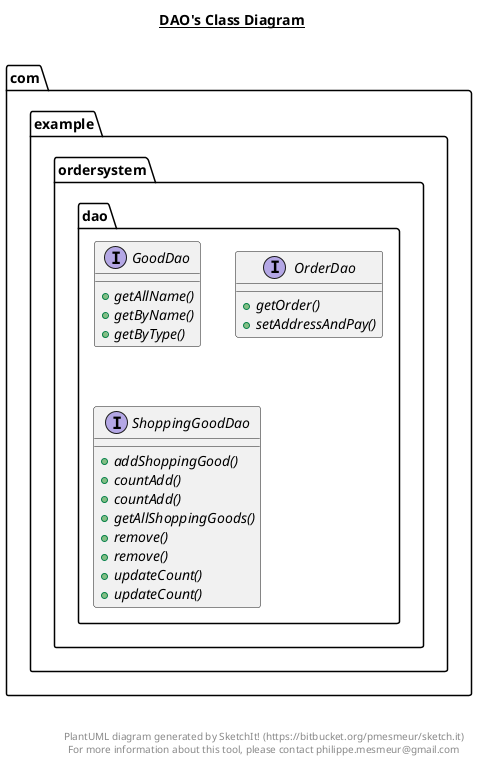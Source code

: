 @startuml

title __DAO's Class Diagram__\n

  namespace com.example.ordersystem {
    namespace dao {
      interface com.example.ordersystem.dao.GoodDao {
          {abstract} + getAllName()
          {abstract} + getByName()
          {abstract} + getByType()
      }
    }
  }
  

  namespace com.example.ordersystem {
    namespace dao {
      interface com.example.ordersystem.dao.OrderDao {
          {abstract} + getOrder()
          {abstract} + setAddressAndPay()
      }
    }
  }
  

  namespace com.example.ordersystem {
    namespace dao {
      interface com.example.ordersystem.dao.ShoppingGoodDao {
          {abstract} + addShoppingGood()
          {abstract} + countAdd()
          {abstract} + countAdd()
          {abstract} + getAllShoppingGoods()
          {abstract} + remove()
          {abstract} + remove()
          {abstract} + updateCount()
          {abstract} + updateCount()
      }
    }
  }
  



right footer


PlantUML diagram generated by SketchIt! (https://bitbucket.org/pmesmeur/sketch.it)
For more information about this tool, please contact philippe.mesmeur@gmail.com
endfooter

@enduml
